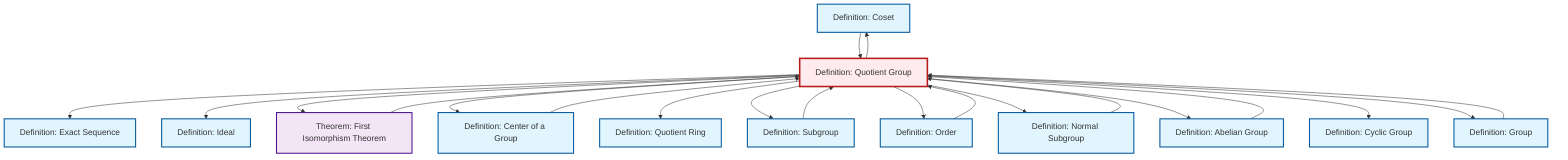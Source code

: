 graph TD
    classDef definition fill:#e1f5fe,stroke:#01579b,stroke-width:2px
    classDef theorem fill:#f3e5f5,stroke:#4a148c,stroke-width:2px
    classDef axiom fill:#fff3e0,stroke:#e65100,stroke-width:2px
    classDef example fill:#e8f5e9,stroke:#1b5e20,stroke-width:2px
    classDef current fill:#ffebee,stroke:#b71c1c,stroke-width:3px
    def-ideal["Definition: Ideal"]:::definition
    def-cyclic-group["Definition: Cyclic Group"]:::definition
    def-coset["Definition: Coset"]:::definition
    def-quotient-ring["Definition: Quotient Ring"]:::definition
    def-normal-subgroup["Definition: Normal Subgroup"]:::definition
    thm-first-isomorphism["Theorem: First Isomorphism Theorem"]:::theorem
    def-exact-sequence["Definition: Exact Sequence"]:::definition
    def-subgroup["Definition: Subgroup"]:::definition
    def-group["Definition: Group"]:::definition
    def-abelian-group["Definition: Abelian Group"]:::definition
    def-order["Definition: Order"]:::definition
    def-center-of-group["Definition: Center of a Group"]:::definition
    def-quotient-group["Definition: Quotient Group"]:::definition
    def-quotient-group --> def-exact-sequence
    def-quotient-group --> def-ideal
    def-order --> def-quotient-group
    def-quotient-group --> thm-first-isomorphism
    def-subgroup --> def-quotient-group
    def-coset --> def-quotient-group
    thm-first-isomorphism --> def-quotient-group
    def-quotient-group --> def-center-of-group
    def-center-of-group --> def-quotient-group
    def-quotient-group --> def-quotient-ring
    def-quotient-group --> def-subgroup
    def-quotient-group --> def-order
    def-quotient-group --> def-normal-subgroup
    def-abelian-group --> def-quotient-group
    def-quotient-group --> def-abelian-group
    def-quotient-group --> def-cyclic-group
    def-normal-subgroup --> def-quotient-group
    def-group --> def-quotient-group
    def-quotient-group --> def-coset
    def-quotient-group --> def-group
    class def-quotient-group current